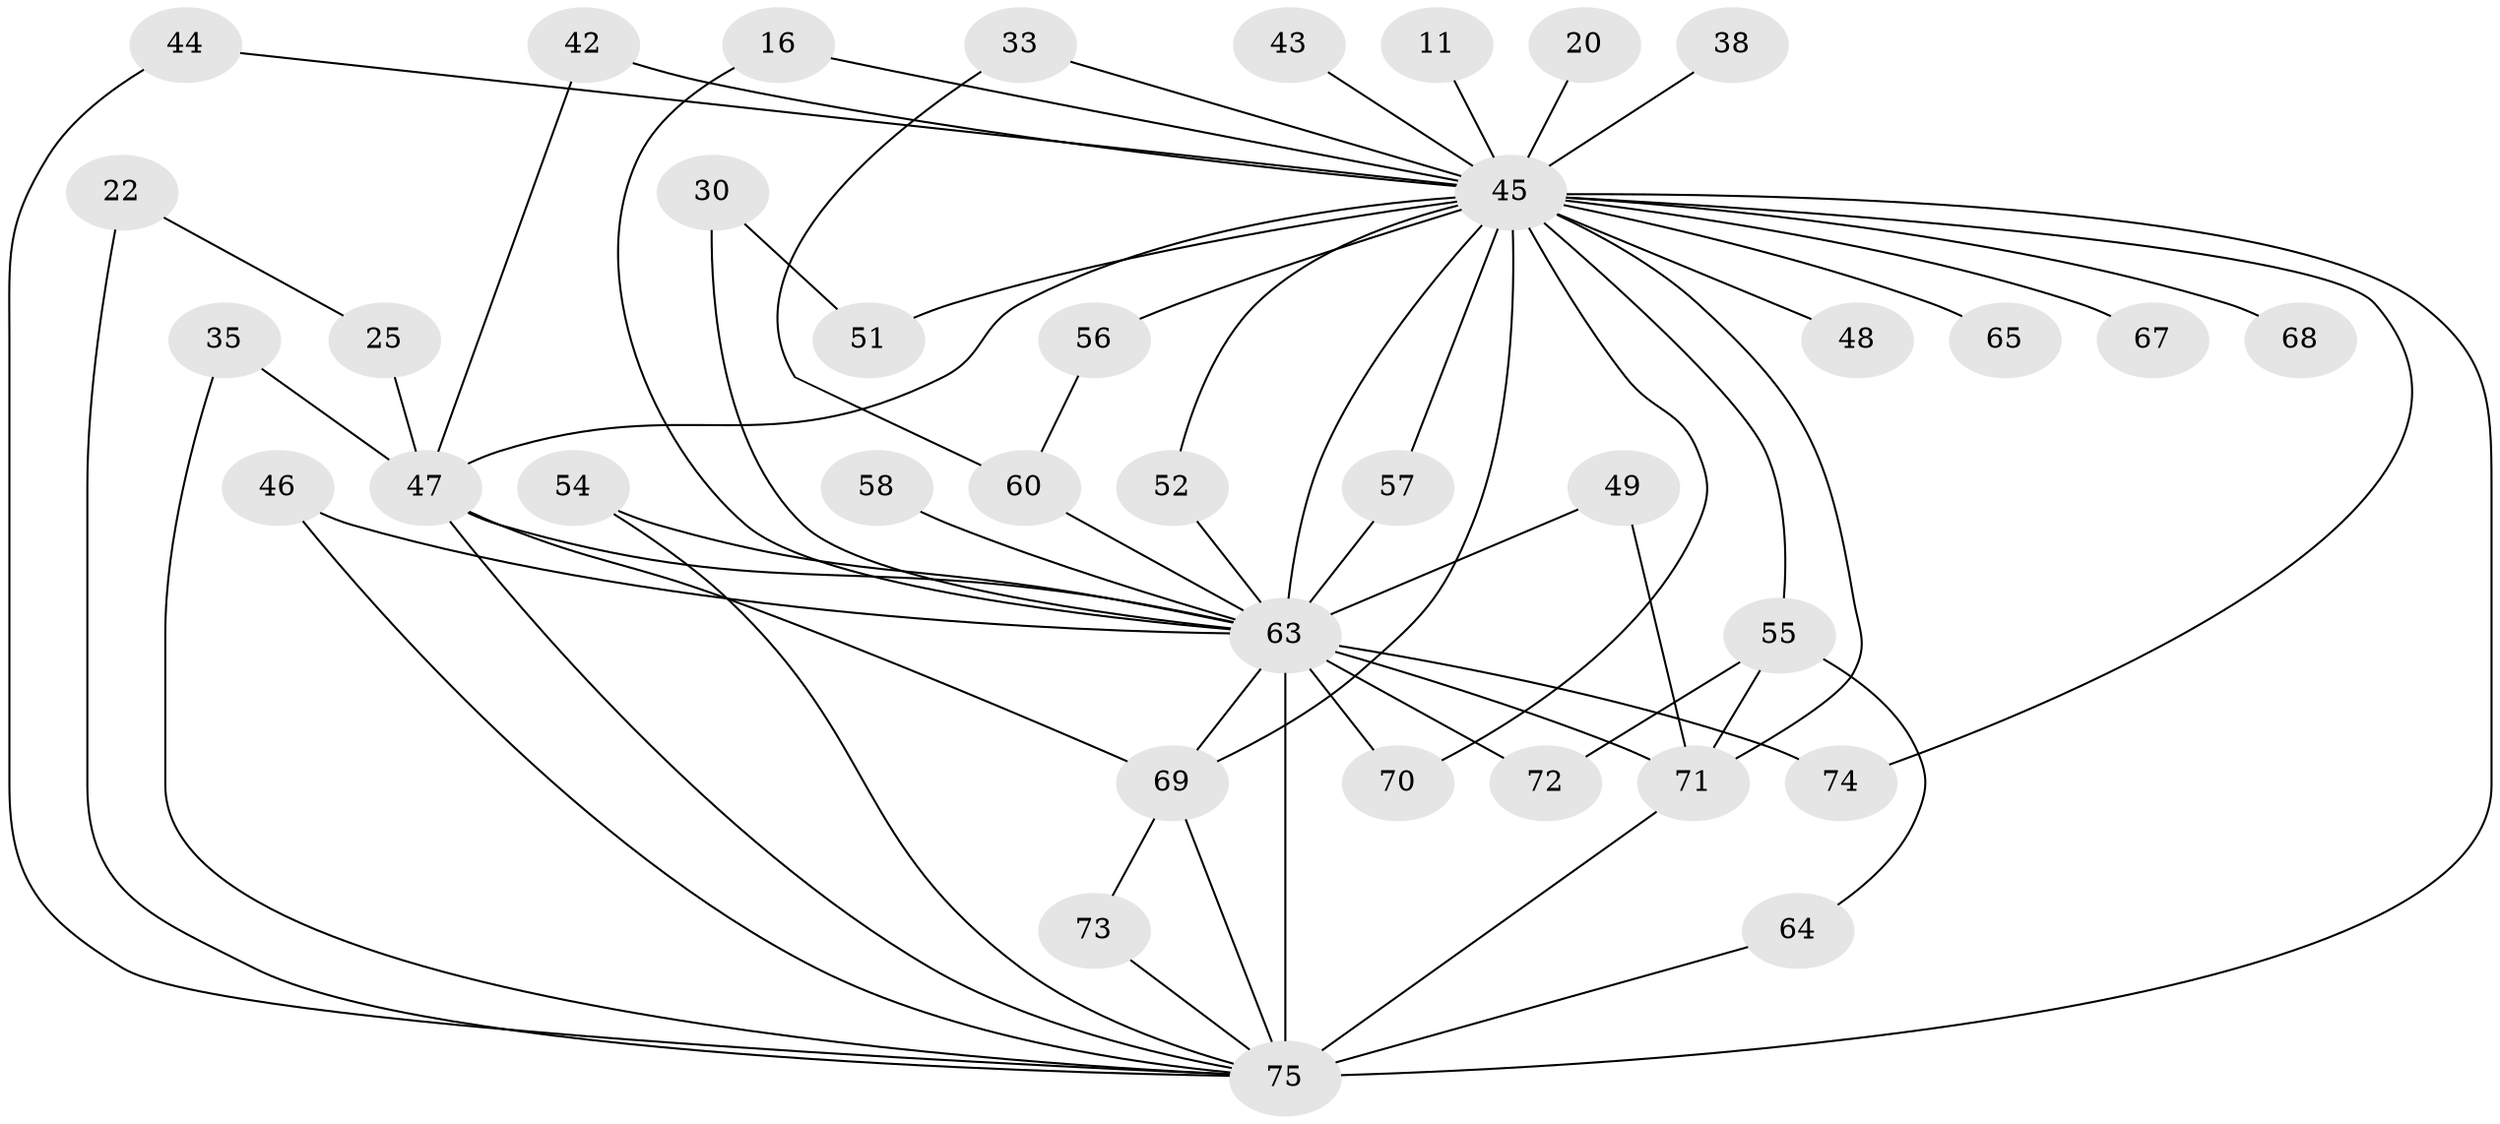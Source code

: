 // original degree distribution, {12: 0.013333333333333334, 11: 0.013333333333333334, 19: 0.013333333333333334, 21: 0.013333333333333334, 14: 0.013333333333333334, 20: 0.013333333333333334, 18: 0.013333333333333334, 17: 0.02666666666666667, 35: 0.013333333333333334, 2: 0.5733333333333334, 3: 0.18666666666666668, 4: 0.04, 5: 0.05333333333333334, 6: 0.013333333333333334}
// Generated by graph-tools (version 1.1) at 2025/46/03/09/25 04:46:22]
// undirected, 37 vertices, 63 edges
graph export_dot {
graph [start="1"]
  node [color=gray90,style=filled];
  11;
  16;
  20;
  22;
  25;
  30;
  33;
  35;
  38;
  42;
  43;
  44;
  45 [super="+10+8"];
  46;
  47 [super="+31+2"];
  48;
  49;
  51 [super="+37"];
  52;
  54;
  55 [super="+41"];
  56;
  57;
  58 [super="+19"];
  60 [super="+27"];
  63 [super="+53+6"];
  64;
  65 [super="+13"];
  67;
  68;
  69 [super="+32+61+62+36+66"];
  70;
  71 [super="+34+40+39"];
  72;
  73;
  74 [super="+29"];
  75 [super="+21+9+17+18"];
  11 -- 45 [weight=2];
  16 -- 45;
  16 -- 63;
  20 -- 45 [weight=2];
  22 -- 25;
  22 -- 75 [weight=2];
  25 -- 47;
  30 -- 51;
  30 -- 63 [weight=2];
  33 -- 60;
  33 -- 45;
  35 -- 75;
  35 -- 47;
  38 -- 45;
  42 -- 45;
  42 -- 47;
  43 -- 45;
  44 -- 75;
  44 -- 45;
  45 -- 65 [weight=3];
  45 -- 67;
  45 -- 69 [weight=8];
  45 -- 71;
  45 -- 74 [weight=2];
  45 -- 75 [weight=8];
  45 -- 47 [weight=7];
  45 -- 48 [weight=2];
  45 -- 51 [weight=2];
  45 -- 55 [weight=2];
  45 -- 68 [weight=2];
  45 -- 70;
  45 -- 52;
  45 -- 56;
  45 -- 57;
  45 -- 63 [weight=11];
  46 -- 75;
  46 -- 63;
  47 -- 69;
  47 -- 75 [weight=4];
  47 -- 63 [weight=8];
  49 -- 71;
  49 -- 63;
  52 -- 63;
  54 -- 75;
  54 -- 63;
  55 -- 64;
  55 -- 72;
  55 -- 71 [weight=2];
  56 -- 60;
  57 -- 63;
  58 -- 63 [weight=3];
  60 -- 63 [weight=3];
  63 -- 75 [weight=10];
  63 -- 69 [weight=2];
  63 -- 70;
  63 -- 72;
  63 -- 74;
  63 -- 71;
  64 -- 75;
  69 -- 73;
  69 -- 75;
  71 -- 75 [weight=2];
  73 -- 75;
}
